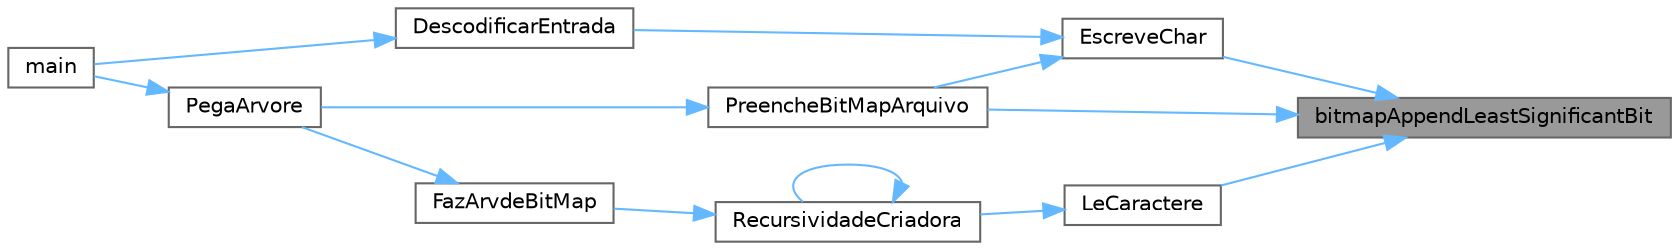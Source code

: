 digraph "bitmapAppendLeastSignificantBit"
{
 // LATEX_PDF_SIZE
  bgcolor="transparent";
  edge [fontname=Helvetica,fontsize=10,labelfontname=Helvetica,labelfontsize=10];
  node [fontname=Helvetica,fontsize=10,shape=box,height=0.2,width=0.4];
  rankdir="RL";
  Node1 [label="bitmapAppendLeastSignificantBit",height=0.2,width=0.4,color="gray40", fillcolor="grey60", style="filled", fontcolor="black",tooltip=" "];
  Node1 -> Node2 [dir="back",color="steelblue1",style="solid"];
  Node2 [label="EscreveChar",height=0.2,width=0.4,color="grey40", fillcolor="white", style="filled",URL="$_arvore_8c.html#abef2d066901108b1a90121a6411e43c4",tooltip="Escreve o char em bits (ascii)"];
  Node2 -> Node3 [dir="back",color="steelblue1",style="solid"];
  Node3 [label="DescodificarEntrada",height=0.2,width=0.4,color="grey40", fillcolor="white", style="filled",URL="$_decodificador_8c.html#a92327d77e14adac52847850f2aded1f3",tooltip="Decodifica o arquivo de entrada com base na arvore de Huffman passada Escrevendo o resultado no arqui..."];
  Node3 -> Node4 [dir="back",color="steelblue1",style="solid"];
  Node4 [label="main",height=0.2,width=0.4,color="grey40", fillcolor="white", style="filled",URL="$_decodificador_8c.html#abf9e6b7e6f15df4b525a2e7705ba3089",tooltip=" "];
  Node2 -> Node5 [dir="back",color="steelblue1",style="solid"];
  Node5 [label="PreencheBitMapArquivo",height=0.2,width=0.4,color="grey40", fillcolor="white", style="filled",URL="$_decodificador_8c.html#ae772ebf98171e99b223a791bc867fbbf",tooltip="Preenche bitmap com a quantidade de bits informada do arquivo passado."];
  Node5 -> Node6 [dir="back",color="steelblue1",style="solid"];
  Node6 [label="PegaArvore",height=0.2,width=0.4,color="grey40", fillcolor="white", style="filled",URL="$_decodificador_8c.html#a350e3a2d1764f2357fe860705c2be1a3",tooltip="Monta uma arvore de Huffman com base no cabecalho presente no arquivo de entrada."];
  Node6 -> Node4 [dir="back",color="steelblue1",style="solid"];
  Node1 -> Node7 [dir="back",color="steelblue1",style="solid"];
  Node7 [label="LeCaractere",height=0.2,width=0.4,color="grey40", fillcolor="white", style="filled",URL="$_bitindex_8c.html#a0593341cccbcde30b5c85c832e1d4aa2",tooltip="Retorna os proximos 8 bits do bitmap, concatenados em um char."];
  Node7 -> Node8 [dir="back",color="steelblue1",style="solid"];
  Node8 [label="RecursividadeCriadora",height=0.2,width=0.4,color="grey40", fillcolor="white", style="filled",URL="$_arvore_8c.html#a87505f6fe3718fc93dc8f907127a6a6b",tooltip="Funcao recursiva auxiliar de FazArvdeBitMap. Nessa funcao, lemos o bitmap indexado contendo a arvore ..."];
  Node8 -> Node9 [dir="back",color="steelblue1",style="solid"];
  Node9 [label="FazArvdeBitMap",height=0.2,width=0.4,color="grey40", fillcolor="white", style="filled",URL="$_arvore_8c.html#a8fe51cc09bbed0a34bd2ac0d826c9512",tooltip="Dado um bitmap contendo a arvore serializada em pre-ordem, retorna a mesma desserializada para uso no..."];
  Node9 -> Node6 [dir="back",color="steelblue1",style="solid"];
  Node8 -> Node8 [dir="back",color="steelblue1",style="solid"];
  Node1 -> Node5 [dir="back",color="steelblue1",style="solid"];
}
